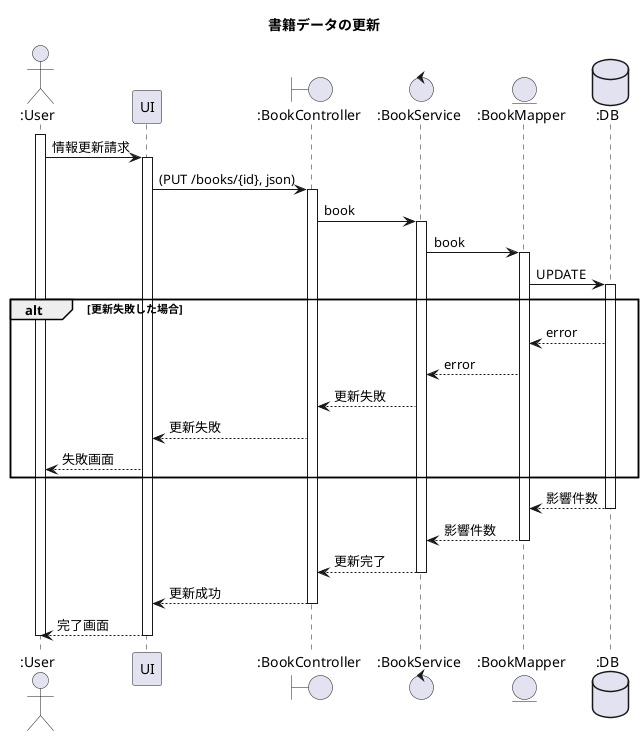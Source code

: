@startuml updateBook

title 書籍データの更新

actor ":User" as User
participant "UI" as UI
boundary ":BookController" as BookController
control ":BookService" as BookService
entity ":BookMapper" as BookMapper
database ":DB" as DB

activate User
User -> UI ++ : 情報更新請求
UI -> BookController ++ : (PUT /books/{id}, json)
BookController -> BookService ++ : book
BookService -> BookMapper ++ : book
BookMapper -> DB ++ : UPDATE

alt 更新失敗した場合
    DB --> BookMapper : error
    BookMapper --> BookService : error
    BookService --> BookController : 更新失敗
    BookController --> UI : 更新失敗
    UI --> User : 失敗画面
end

DB --> BookMapper -- : 影響件数
BookMapper --> BookService -- : 影響件数
BookService --> BookController -- : 更新完了
BookController --> UI -- : 更新成功
UI --> User -- : 完了画面
deactivate User

@enduml